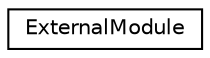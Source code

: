 digraph "Graphical Class Hierarchy"
{
 // LATEX_PDF_SIZE
  edge [fontname="Helvetica",fontsize="10",labelfontname="Helvetica",labelfontsize="10"];
  node [fontname="Helvetica",fontsize="10",shape=record];
  rankdir="LR";
  Node0 [label="ExternalModule",height=0.2,width=0.4,color="black", fillcolor="white", style="filled",URL="$classExternalModule.html",tooltip=" "];
}
